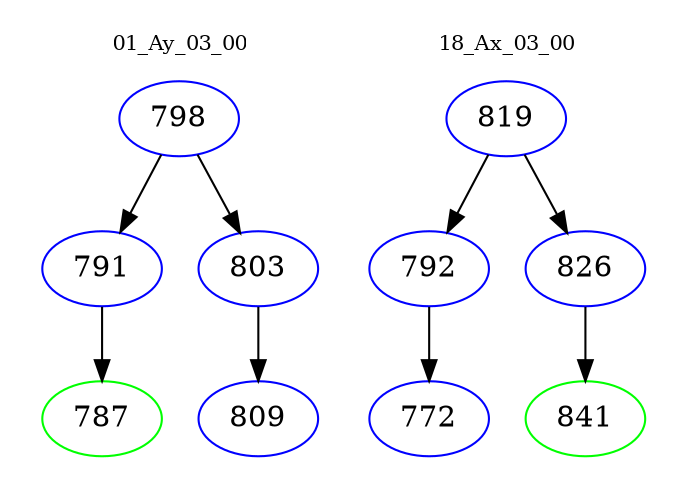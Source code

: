 digraph{
subgraph cluster_0 {
color = white
label = "01_Ay_03_00";
fontsize=10;
T0_798 [label="798", color="blue"]
T0_798 -> T0_791 [color="black"]
T0_791 [label="791", color="blue"]
T0_791 -> T0_787 [color="black"]
T0_787 [label="787", color="green"]
T0_798 -> T0_803 [color="black"]
T0_803 [label="803", color="blue"]
T0_803 -> T0_809 [color="black"]
T0_809 [label="809", color="blue"]
}
subgraph cluster_1 {
color = white
label = "18_Ax_03_00";
fontsize=10;
T1_819 [label="819", color="blue"]
T1_819 -> T1_792 [color="black"]
T1_792 [label="792", color="blue"]
T1_792 -> T1_772 [color="black"]
T1_772 [label="772", color="blue"]
T1_819 -> T1_826 [color="black"]
T1_826 [label="826", color="blue"]
T1_826 -> T1_841 [color="black"]
T1_841 [label="841", color="green"]
}
}
